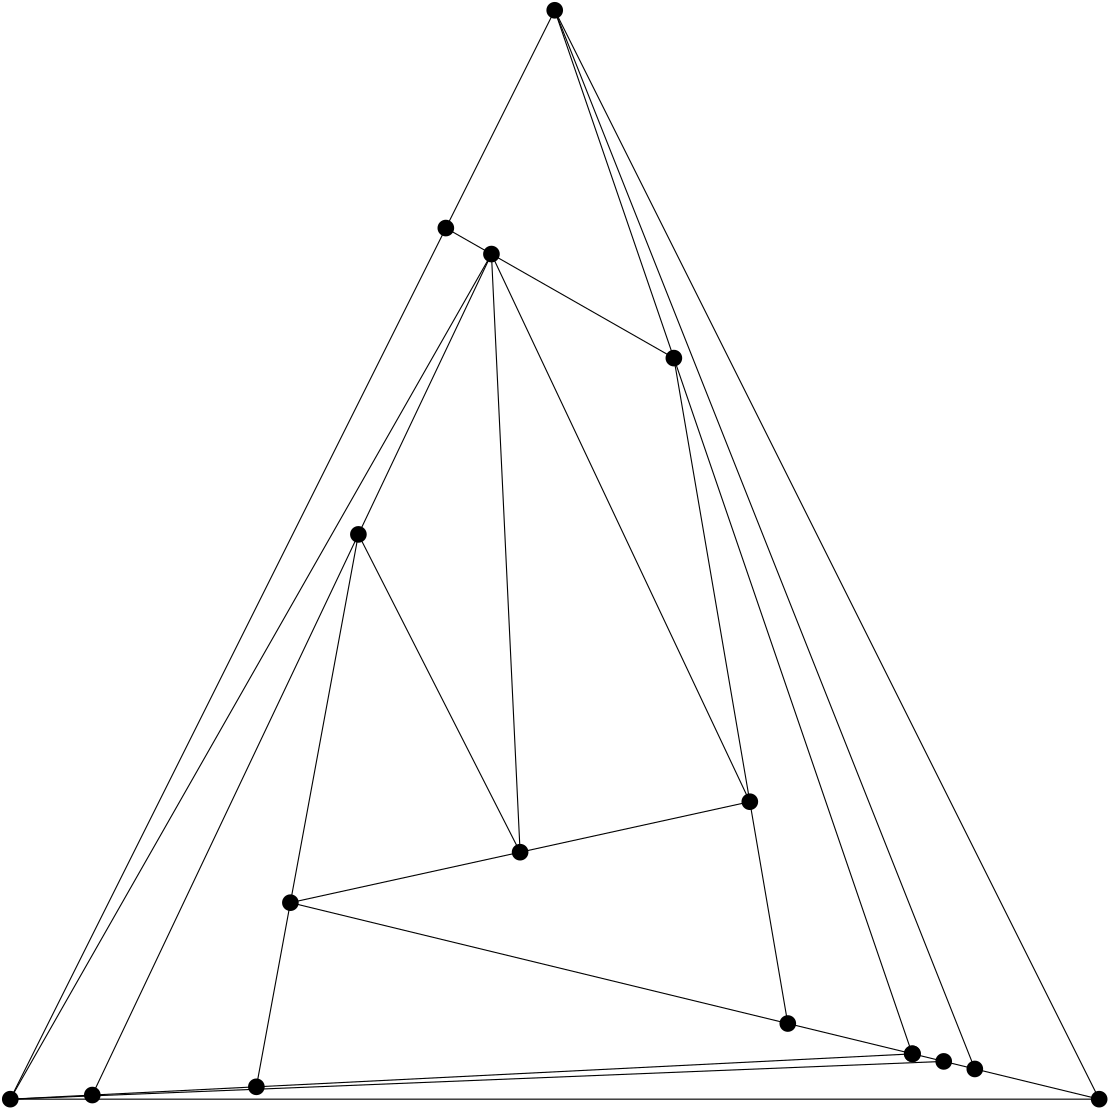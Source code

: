 <?xml version="1.0"?>
			<!DOCTYPE ipe SYSTEM "ipe.dtd">
			<ipe version="70005" creator="Ipe 7.1.4">
			<info created="D:20150825115823" modified="D:20150825115852"/>
					<ipestyle name="basic">
		<symbol name="arrow/arc(spx)">
		<path stroke="sym-stroke" fill="sym-stroke" pen="sym-pen">
		0 0 m
		-1 0.333 l
		-1 -0.333 l
		h
		</path>
		</symbol>
		<symbol name="arrow/farc(spx)">
		<path stroke="sym-stroke" fill="white" pen="sym-pen">
		0 0 m
		-1 0.333 l
		-1 -0.333 l
		h
		</path>
		</symbol>
		<symbol name="mark/circle(sx)" transformations="translations">
		<path fill="sym-stroke">
		0.6 0 0 0.6 0 0 e
		0.4 0 0 0.4 0 0 e
		</path>
		</symbol>
		<symbol name="mark/disk(sx)" transformations="translations">
		<path fill="sym-stroke">
		0.6 0 0 0.6 0 0 e
		</path>
		</symbol>
		<symbol name="mark/fdisk(sfx)" transformations="translations">
		<group>
		<path fill="sym-fill">
		0.5 0 0 0.5 0 0 e
		</path>
		<path fill="sym-stroke" fillrule="eofill">
		0.6 0 0 0.6 0 0 e
		0.4 0 0 0.4 0 0 e
		</path>
		</group>
		</symbol>
		<symbol name="mark/box(sx)" transformations="translations">
		<path fill="sym-stroke" fillrule="eofill">
		-0.6 -0.6 m
		0.6 -0.6 l
		0.6 0.6 l
		-0.6 0.6 l
		h
		-0.4 -0.4 m
		0.4 -0.4 l
		0.4 0.4 l
		-0.4 0.4 l
		h
		</path>
		</symbol>
		<symbol name="mark/square(sx)" transformations="translations">
		<path fill="sym-stroke">
		-0.6 -0.6 m
		0.6 -0.6 l
		0.6 0.6 l
		-0.6 0.6 l
		h
		</path>
		</symbol>
		<symbol name="mark/fsquare(sfx)" transformations="translations">
		<group>
		<path fill="sym-fill">
		-0.5 -0.5 m
		0.5 -0.5 l
		0.5 0.5 l
		-0.5 0.5 l
		h
		</path>
		<path fill="sym-stroke" fillrule="eofill">
		-0.6 -0.6 m
		0.6 -0.6 l
		0.6 0.6 l
		-0.6 0.6 l
		h
		-0.4 -0.4 m
		0.4 -0.4 l
		0.4 0.4 l
		-0.4 0.4 l
		h
		</path>
		</group>
		</symbol>
		<symbol name="mark/cross(sx)" transformations="translations">
		<group>
		<path fill="sym-stroke">
		-0.43 -0.57 m
		0.57 0.43 l
		0.43 0.57 l
		-0.57 -0.43 l
		h
		</path>
		<path fill="sym-stroke">
		-0.43 0.57 m
		0.57 -0.43 l
		0.43 -0.57 l
		-0.57 0.43 l
		h
		</path>
		</group>
		</symbol>
		<symbol name="arrow/fnormal(spx)">
		<path stroke="sym-stroke" fill="white" pen="sym-pen">
		0 0 m
		-1 0.333 l
		-1 -0.333 l
		h
		</path>
		</symbol>
		<symbol name="arrow/pointed(spx)">
		<path stroke="sym-stroke" fill="sym-stroke" pen="sym-pen">
		0 0 m
		-1 0.333 l
		-0.8 0 l
		-1 -0.333 l
		h
		</path>
		</symbol>
		<symbol name="arrow/fpointed(spx)">
		<path stroke="sym-stroke" fill="white" pen="sym-pen">
		0 0 m
		-1 0.333 l
		-0.8 0 l
		-1 -0.333 l
		h
		</path>
		</symbol>
		<symbol name="arrow/linear(spx)">
		<path stroke="sym-stroke" pen="sym-pen">
		-1 0.333 m
		0 0 l
		-1 -0.333 l
		</path>
		</symbol>
		<symbol name="arrow/fdouble(spx)">
		<path stroke="sym-stroke" fill="white" pen="sym-pen">
		0 0 m
		-1 0.333 l
		-1 -0.333 l
		h
		-1 0 m
		-2 0.333 l
		-2 -0.333 l
		h
		</path>
		</symbol>
		<symbol name="arrow/double(spx)">
		<path stroke="sym-stroke" fill="sym-stroke" pen="sym-pen">
		0 0 m
		-1 0.333 l
		-1 -0.333 l
		h
		-1 0 m
		-2 0.333 l
		-2 -0.333 l
		h
		</path>
		</symbol>
		<pen name="heavier" value="0.8"/>
		<pen name="fat" value="1.2"/>
		<pen name="ultrafat" value="2"/>
		<symbolsize name="large" value="5"/>
		<symbolsize name="small" value="2"/>
		<symbolsize name="tiny" value="1.1"/>
		<arrowsize name="large" value="10"/>
		<arrowsize name="small" value="5"/>
		<arrowsize name="tiny" value="3"/>
		<color name="red" value="1 0 0"/>
		<color name="green" value="0 1 0"/>
		<color name="blue" value="0 0 1"/>
		<color name="yellow" value="1 1 0"/>
		<color name="orange" value="1 0.647 0"/>
		<color name="gold" value="1 0.843 0"/>
		<color name="purple" value="0.627 0.125 0.941"/>
		<color name="gray" value="0.745"/>
		<color name="brown" value="0.647 0.165 0.165"/>
		<color name="navy" value="0 0 0.502"/>
		<color name="pink" value="1 0.753 0.796"/>
		<color name="seagreen" value="0.18 0.545 0.341"/>
		<color name="turquoise" value="0.251 0.878 0.816"/>
		<color name="violet" value="0.933 0.51 0.933"/>
		<color name="darkblue" value="0 0 0.545"/>
		<color name="darkcyan" value="0 0.545 0.545"/>
		<color name="darkgray" value="0.663"/>
		<color name="darkgreen" value="0 0.392 0"/>
		<color name="darkmagenta" value="0.545 0 0.545"/>
		<color name="darkorange" value="1 0.549 0"/>
		<color name="darkred" value="0.545 0 0"/>
		<color name="lightblue" value="0.678 0.847 0.902"/>
		<color name="lightcyan" value="0.878 1 1"/>
		<color name="lightgray" value="0.827"/>
		<color name="lightgreen" value="0.565 0.933 0.565"/>
		<color name="lightyellow" value="1 1 0.878"/>
		<dashstyle name="dashed" value="[4] 0"/>
		<dashstyle name="dotted" value="[1 3] 0"/>
		<dashstyle name="dash dotted" value="[4 2 1 2] 0"/>
		<dashstyle name="dash dot dotted" value="[4 2 1 2 1 2] 0"/>
		<textsize name="large" value="\large"/>
		<textsize name="Large" value="\Large"/>
		<textsize name="LARGE" value="\LARGE"/>
		<textsize name="huge" value="\huge"/>
		<textsize name="Huge" value="\Huge"/>
		<textsize name="small" value="\small"/>
		<textsize name="footnote" value="\footnotesize"/>
		<textsize name="tiny" value="\tiny"/>
		<textstyle name="center" begin="\begin{center}" end="\end{center}"/>
		<textstyle name="itemize" begin="\begin{itemize}" end="\end{itemize}"/>
		<textstyle name="item" begin="\begin{itemize}\item{}" end="\end{itemize}"/>
		<gridsize name="4 pts" value="4"/>
		<gridsize name="8 pts (~3 mm)" value="8"/>
		<gridsize name="16 pts (~6 mm)" value="16"/>
		<gridsize name="32 pts (~12 mm)" value="32"/>
		<gridsize name="10 pts (~3.5 mm)" value="10"/>
		<gridsize name="20 pts (~7 mm)" value="20"/>
		<gridsize name="14 pts (~5 mm)" value="14"/>
		<gridsize name="28 pts (~10 mm)" value="28"/>
		<gridsize name="56 pts (~20 mm)" value="56"/>
		<anglesize name="90 deg" value="90"/>
		<anglesize name="60 deg" value="60"/>
		<anglesize name="45 deg" value="45"/>
		<anglesize name="30 deg" value="30"/>
		<anglesize name="22.5 deg" value="22.5"/>
		<tiling name="falling" angle="-60" step="4" width="1"/>
		<tiling name="rising" angle="30" step="4" width="1"/>
		</ipestyle>
<page>
			<layer name="alpha"/>
			<layer name="beta"/>
			<view layers="alpha beta" active="alpha"/>
<path layer="beta" stroke="black">
188.595198110963 104.449453010498 m
200.837719966950 170.739350594583 l
</path>
<path layer="beta" stroke="black">
188.595198110963 104.449453010498 m
129.531732703655 101.483151003609 l
</path>
<path layer="beta" stroke="black">
188.595198110963 104.449453010498 m
424.849059740115 116.314661038037 l
</path>
<path layer="beta" stroke="black">
200.837719966950 170.739350594583 m
283.536390620097 188.911823858040 l
</path>
<path layer="beta" stroke="black">
200.837719966950 170.739350594583 m
379.906893993274 127.233587826509 l
</path>
<path layer="beta" stroke="black">
200.837719966950 170.739350594583 m
225.322763678924 303.319145762753 l
</path>
<path layer="beta" stroke="black">
283.536390620097 188.911823858040 m
366.235061273249 207.084297121503 l
</path>
<path layer="beta" stroke="black">
283.536390620097 188.911823858040 m
225.322763678924 303.319145762753 l
</path>
<path layer="beta" stroke="black">
283.536390620097 188.911823858040 m
273.218279166559 404.237143142326 l
</path>
<path layer="beta" stroke="black">
424.674187499855 116.357147134490 m
424.849059740115 116.314661038037 l
</path>
<path layer="beta" stroke="black">
424.674187499855 116.357147134490 m
379.906893993274 127.233587826509 l
</path>
<path layer="beta" stroke="black">
424.674187499855 116.357147134490 m
338.891395833201 366.785715711497 l
</path>
<path layer="beta" stroke="black">
129.531732703655 101.483151003609 m
100.000000000000 100.000000000164 l
</path>
<path layer="beta" stroke="black">
129.531732703655 101.483151003609 m
225.322763678924 303.319145762753 l
</path>
<path layer="beta" stroke="black">
424.849059740115 116.314661038037 m
436.040883116763 113.595550865031 l
</path>
<path layer="beta" stroke="black">
100.000000000000 100.000000000164 m
492.000000000000 100.000000000000 l
</path>
<path layer="beta" stroke="black">
100.000000000000 100.000000000164 m
273.218279166559 404.237143142326 l
</path>
<path layer="beta" stroke="black">
100.000000000000 100.000000000164 m
436.040883116763 113.595550865031 l
</path>
<path layer="beta" stroke="black">
100.000000000000 100.000000000164 m
256.799999999899 413.600000000033 l
</path>
<path layer="beta" stroke="black">
366.235061273249 207.084297121503 m
379.906893993274 127.233587826509 l
</path>
<path layer="beta" stroke="black">
366.235061273249 207.084297121503 m
338.891395833201 366.785715711497 l
</path>
<path layer="beta" stroke="black">
366.235061273249 207.084297121503 m
273.218279166559 404.237143142326 l
</path>
<path layer="beta" stroke="black">
338.891395833201 366.785715711497 m
295.999999999874 492.000000000000 l
</path>
<path layer="beta" stroke="black">
338.891395833201 366.785715711497 m
273.218279166559 404.237143142326 l
</path>
<path layer="beta" stroke="black">
225.322763678924 303.319145762753 m
273.218279166559 404.237143142326 l
</path>
<path layer="beta" stroke="black">
295.999999999874 492.000000000000 m
447.232706493410 110.876440692025 l
</path>
<path layer="beta" stroke="black">
295.999999999874 492.000000000000 m
492.000000000000 100.000000000000 l
</path>
<path layer="beta" stroke="black">
295.999999999874 492.000000000000 m
256.799999999899 413.600000000033 l
</path>
<path layer="beta" stroke="black">
447.232706493410 110.876440692025 m
492.000000000000 100.000000000000 l
</path>
<path layer="beta" stroke="black">
447.232706493410 110.876440692025 m
436.040883116763 113.595550865031 l
</path>
<path layer="beta" stroke="black">
273.218279166559 404.237143142326 m
256.799999999899 413.600000000033 l
</path>
<use layer="alpha" name="mark/disk(sx)" pos="188.595198110963 104.449453010498" size="large" stroke="black"/>
<use layer="alpha" name="mark/disk(sx)" pos="200.837719966950 170.739350594583" size="large" stroke="black"/>
<use layer="alpha" name="mark/disk(sx)" pos="283.536390620097 188.911823858040" size="large" stroke="black"/>
<use layer="alpha" name="mark/disk(sx)" pos="424.674187499855 116.357147134490" size="large" stroke="black"/>
<use layer="alpha" name="mark/disk(sx)" pos="129.531732703655 101.483151003609" size="large" stroke="black"/>
<use layer="alpha" name="mark/disk(sx)" pos="424.849059740115 116.314661038037" size="large" stroke="black"/>
<use layer="alpha" name="mark/disk(sx)" pos="100.000000000000 100.000000000164" size="large" stroke="black"/>
<use layer="alpha" name="mark/disk(sx)" pos="366.235061273249 207.084297121503" size="large" stroke="black"/>
<use layer="alpha" name="mark/disk(sx)" pos="379.906893993274 127.233587826509" size="large" stroke="black"/>
<use layer="alpha" name="mark/disk(sx)" pos="338.891395833201 366.785715711497" size="large" stroke="black"/>
<use layer="alpha" name="mark/disk(sx)" pos="225.322763678924 303.319145762753" size="large" stroke="black"/>
<use layer="alpha" name="mark/disk(sx)" pos="295.999999999874 492.000000000000" size="large" stroke="black"/>
<use layer="alpha" name="mark/disk(sx)" pos="447.232706493410 110.876440692025" size="large" stroke="black"/>
<use layer="alpha" name="mark/disk(sx)" pos="492.000000000000 100.000000000000" size="large" stroke="black"/>
<use layer="alpha" name="mark/disk(sx)" pos="273.218279166559 404.237143142326" size="large" stroke="black"/>
<use layer="alpha" name="mark/disk(sx)" pos="436.040883116763 113.595550865031" size="large" stroke="black"/>
<use layer="alpha" name="mark/disk(sx)" pos="256.799999999899 413.600000000033" size="large" stroke="black"/>
</page>
</ipe>